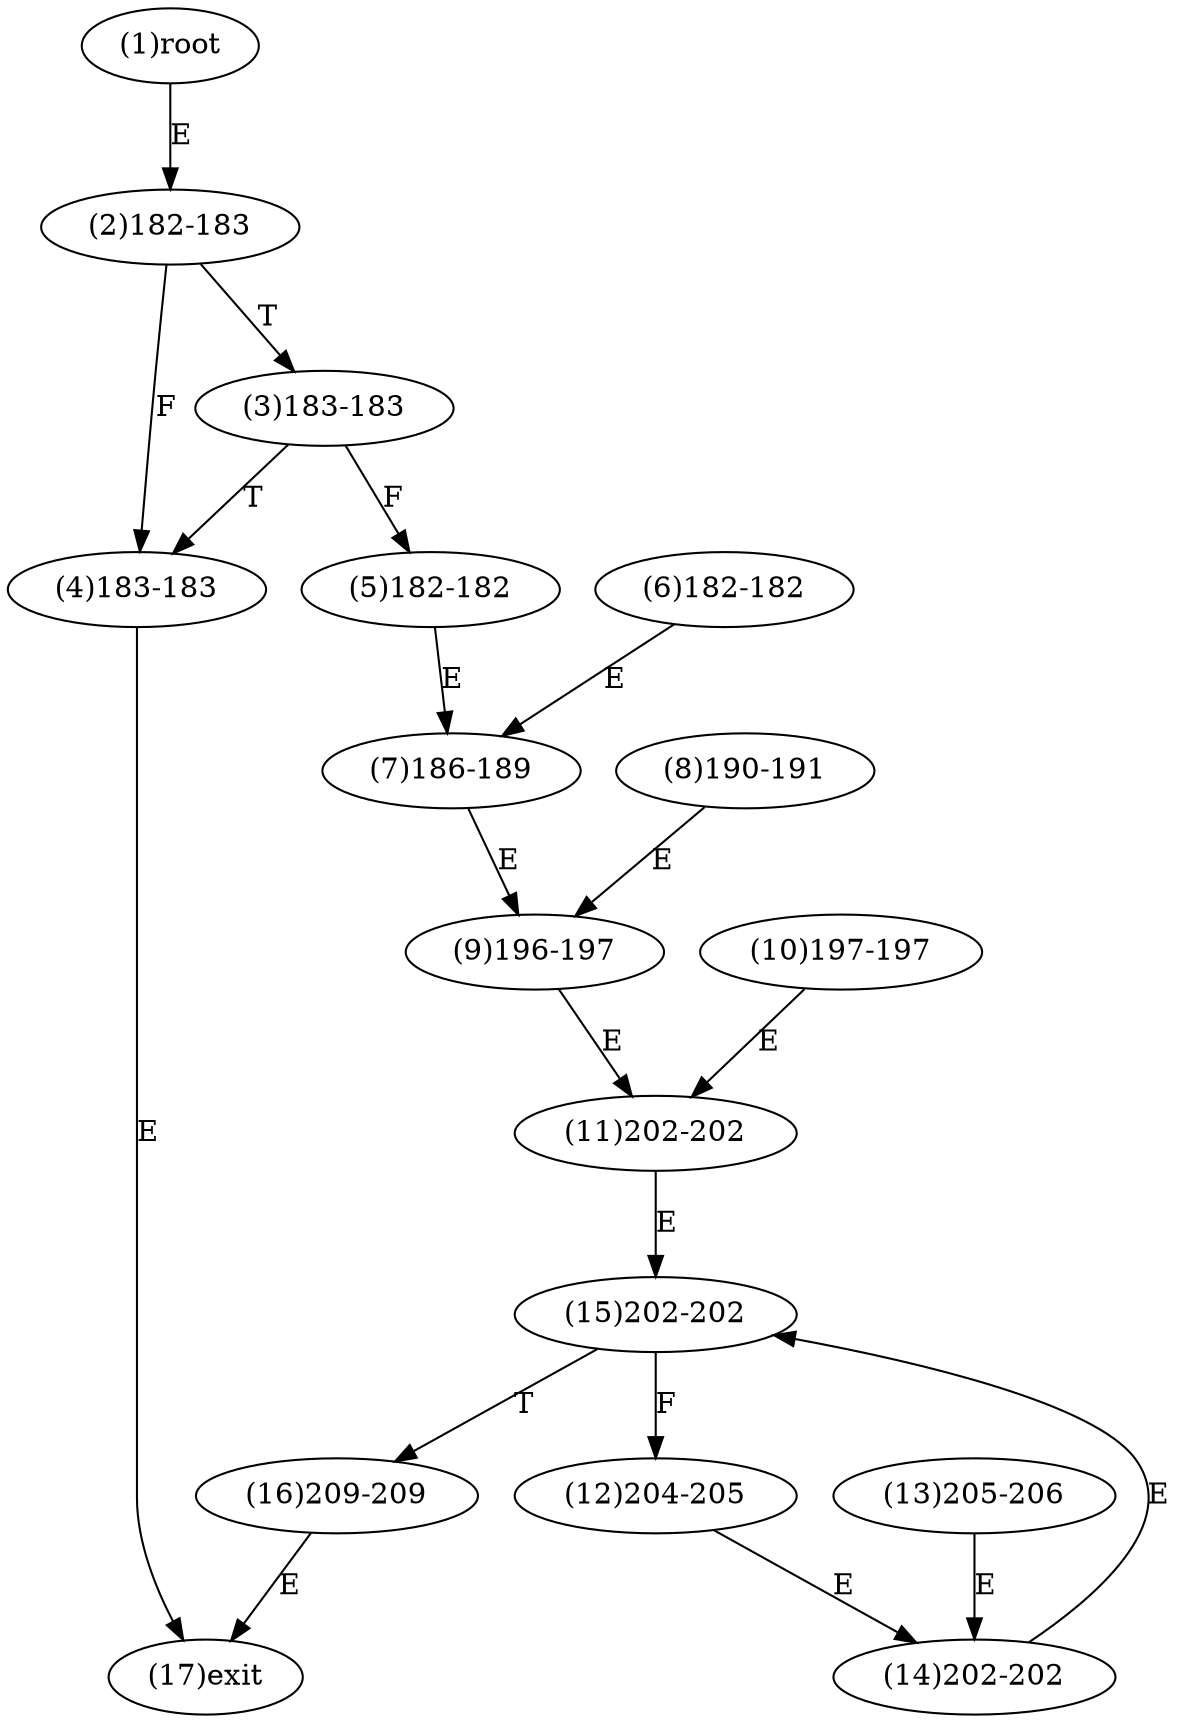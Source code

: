 digraph "" { 
1[ label="(1)root"];
2[ label="(2)182-183"];
3[ label="(3)183-183"];
4[ label="(4)183-183"];
5[ label="(5)182-182"];
6[ label="(6)182-182"];
7[ label="(7)186-189"];
8[ label="(8)190-191"];
9[ label="(9)196-197"];
10[ label="(10)197-197"];
11[ label="(11)202-202"];
12[ label="(12)204-205"];
13[ label="(13)205-206"];
14[ label="(14)202-202"];
15[ label="(15)202-202"];
17[ label="(17)exit"];
16[ label="(16)209-209"];
1->2[ label="E"];
2->4[ label="F"];
2->3[ label="T"];
3->5[ label="F"];
3->4[ label="T"];
4->17[ label="E"];
5->7[ label="E"];
6->7[ label="E"];
7->9[ label="E"];
8->9[ label="E"];
9->11[ label="E"];
10->11[ label="E"];
11->15[ label="E"];
12->14[ label="E"];
13->14[ label="E"];
14->15[ label="E"];
15->12[ label="F"];
15->16[ label="T"];
16->17[ label="E"];
}